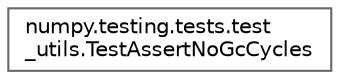 digraph "Graphical Class Hierarchy"
{
 // LATEX_PDF_SIZE
  bgcolor="transparent";
  edge [fontname=Helvetica,fontsize=10,labelfontname=Helvetica,labelfontsize=10];
  node [fontname=Helvetica,fontsize=10,shape=box,height=0.2,width=0.4];
  rankdir="LR";
  Node0 [id="Node000000",label="numpy.testing.tests.test\l_utils.TestAssertNoGcCycles",height=0.2,width=0.4,color="grey40", fillcolor="white", style="filled",URL="$de/d9e/classnumpy_1_1testing_1_1tests_1_1test__utils_1_1TestAssertNoGcCycles.html",tooltip=" "];
}

